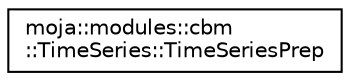 digraph "Graphical Class Hierarchy"
{
 // LATEX_PDF_SIZE
  edge [fontname="Helvetica",fontsize="10",labelfontname="Helvetica",labelfontsize="10"];
  node [fontname="Helvetica",fontsize="10",shape=record];
  rankdir="LR";
  Node0 [label="moja::modules::cbm\l::TimeSeries::TimeSeriesPrep",height=0.2,width=0.4,color="black", fillcolor="white", style="filled",URL="$classmoja_1_1modules_1_1cbm_1_1TimeSeries_1_1TimeSeriesPrep.html",tooltip=" "];
}
